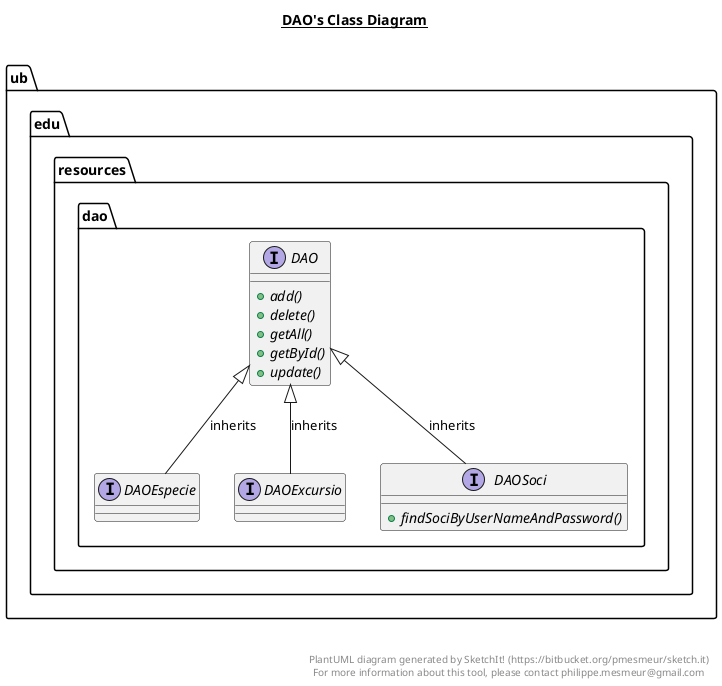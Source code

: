 @startuml

title __DAO's Class Diagram__\n

  namespace ub.edu.resources.dao {
    interface ub.edu.resources.dao.DAO {
        {abstract} + add()
        {abstract} + delete()
        {abstract} + getAll()
        {abstract} + getById()
        {abstract} + update()
    }
  }
  

  namespace ub.edu.resources.dao {
    interface ub.edu.resources.dao.DAOEspecie {
    }
  }
  

  namespace ub.edu.resources.dao {
    interface ub.edu.resources.dao.DAOExcursio {
    }
  }
  

  namespace ub.edu.resources.dao {
    interface ub.edu.resources.dao.DAOSoci {
        {abstract} + findSociByUserNameAndPassword()
    }
  }
  
ub.edu.resources.dao.DAOEspecie -up-|> ub.edu.resources.dao.DAO : inherits
    ub.edu.resources.dao.DAOExcursio -up-|> ub.edu.resources.dao.DAO : inherits
    ub.edu.resources.dao.DAOSoci -up-|> ub.edu.resources.dao.DAO : inherits



right footer


PlantUML diagram generated by SketchIt! (https://bitbucket.org/pmesmeur/sketch.it)
For more information about this tool, please contact philippe.mesmeur@gmail.com
endfooter

@enduml
